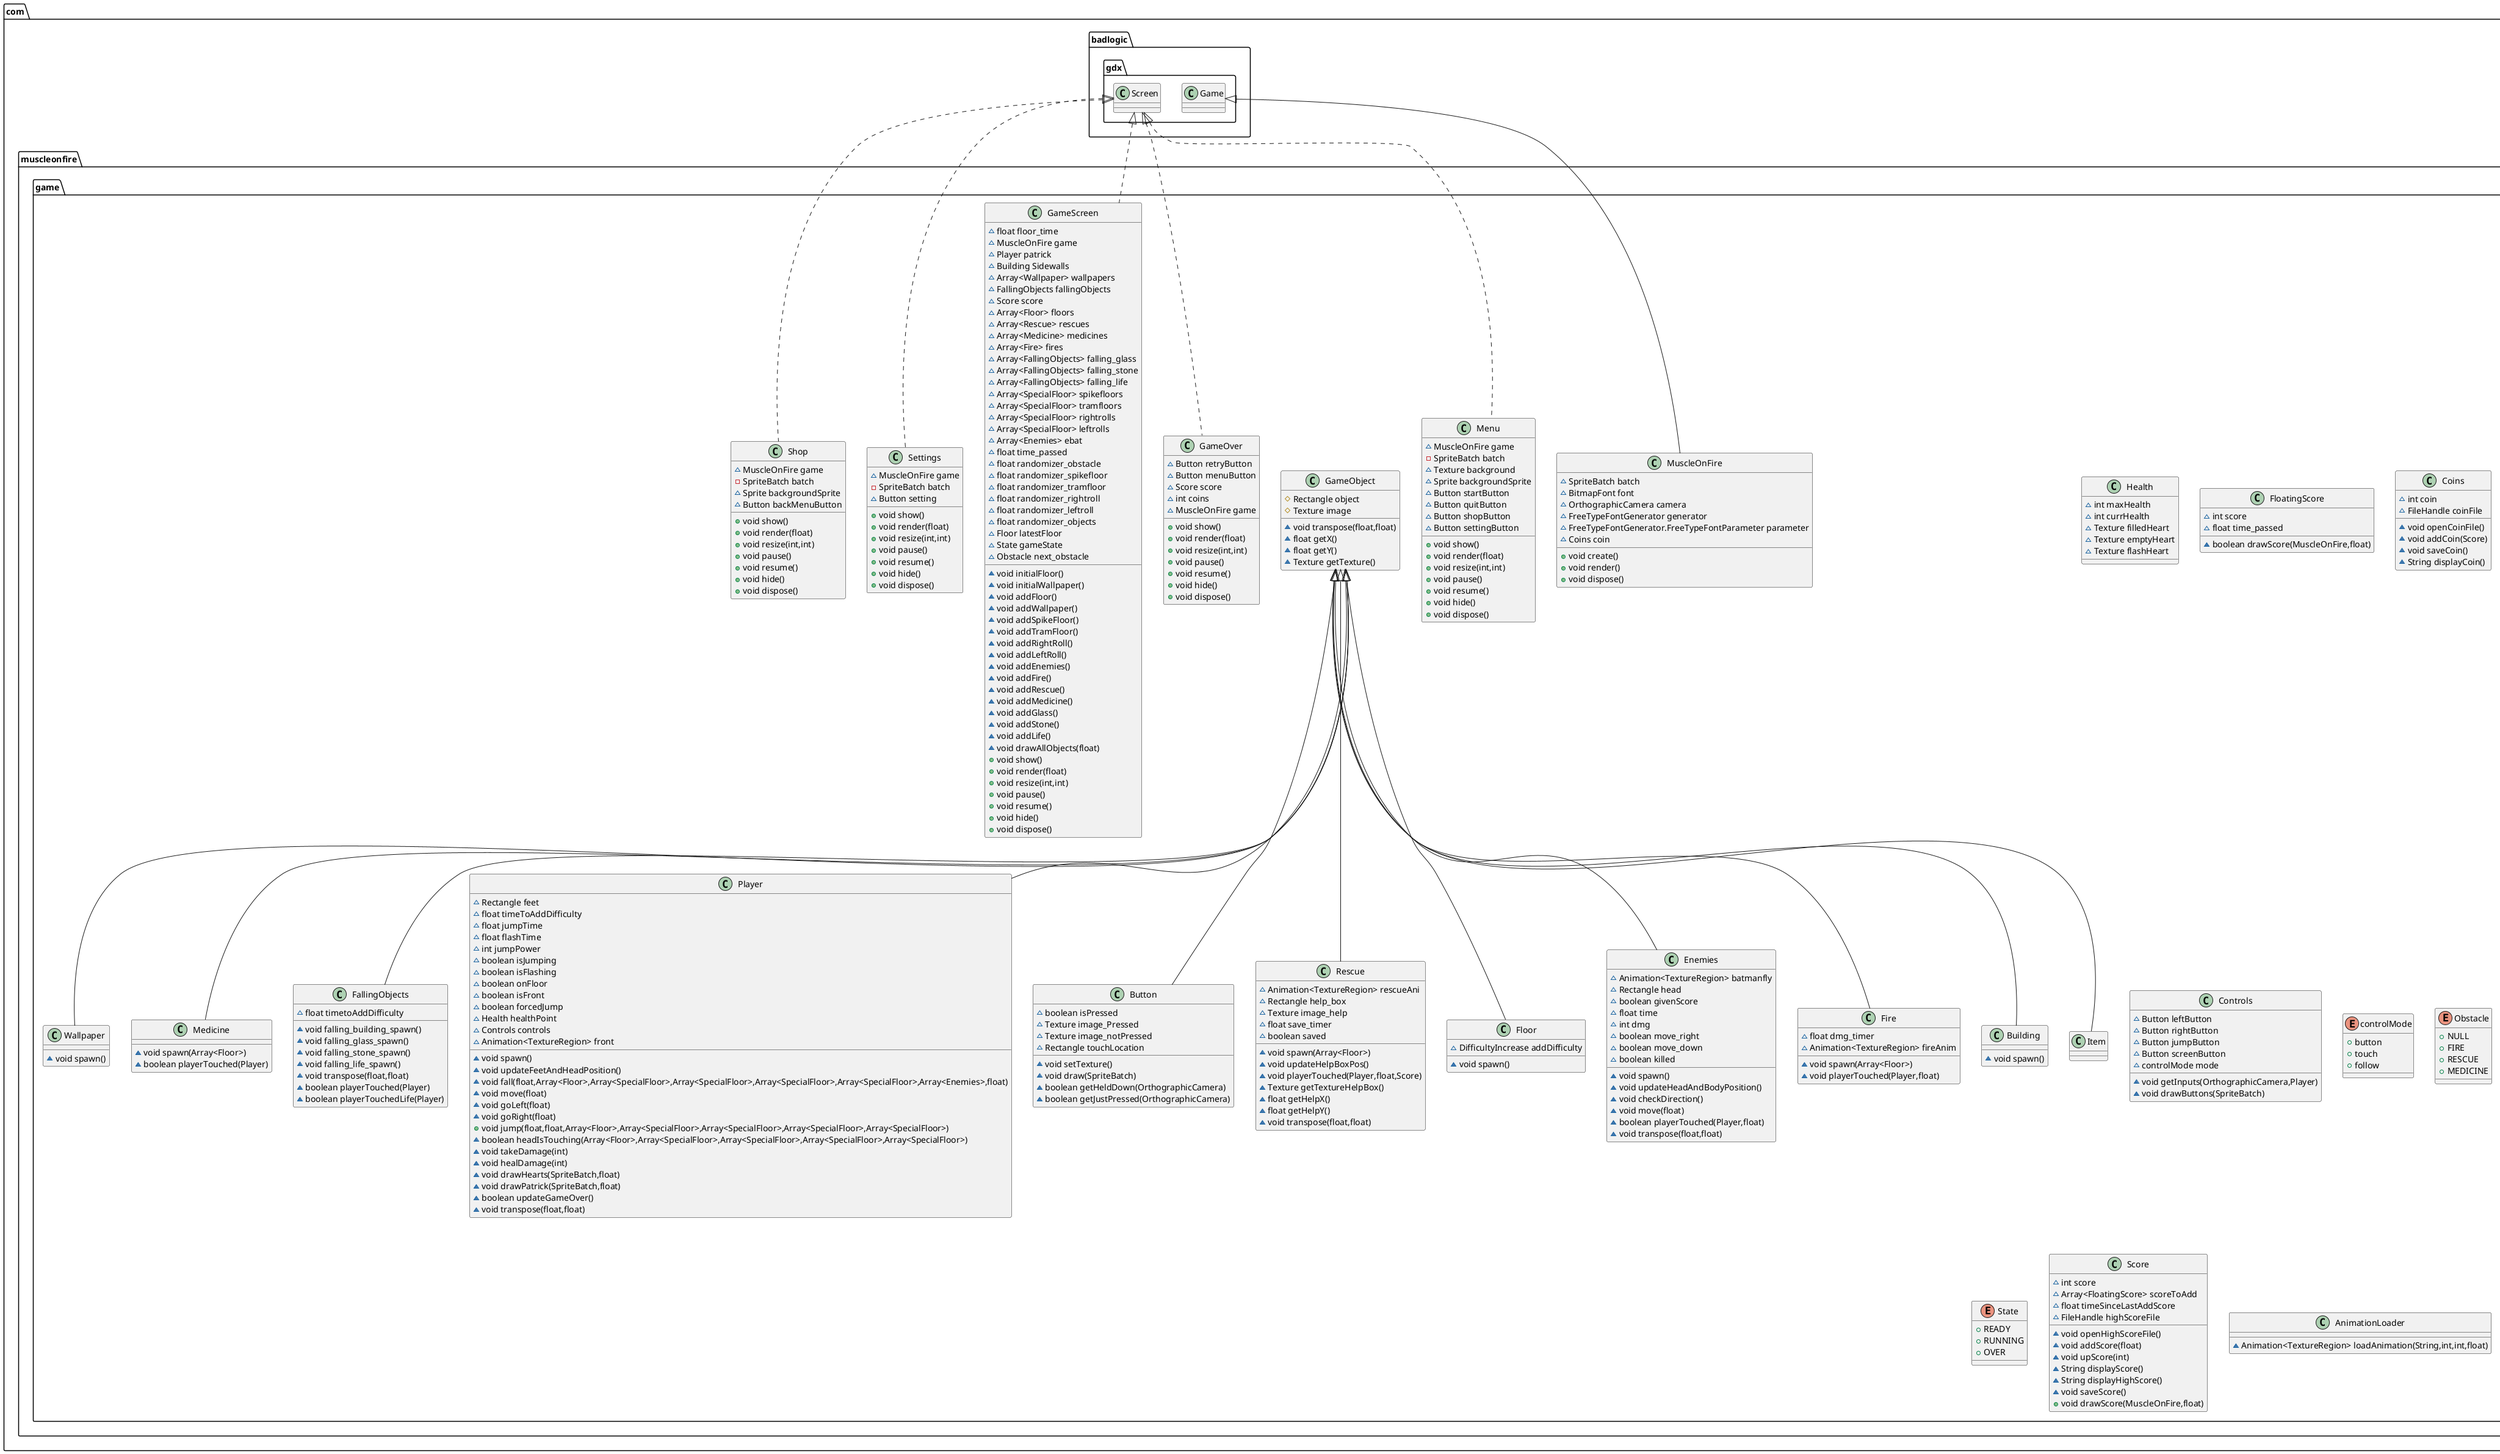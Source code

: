 @startuml
class com.muscleonfire.game.Wallpaper {
~ void spawn()
}
class com.muscleonfire.game.MuscleOnFire {
~ SpriteBatch batch
~ BitmapFont font
~ OrthographicCamera camera
~ FreeTypeFontGenerator generator
~ FreeTypeFontGenerator.FreeTypeFontParameter parameter
~ Coins coin
+ void create()
+ void render()
+ void dispose()
}
class com.muscleonfire.game.Menu {
~ MuscleOnFire game
- SpriteBatch batch
~ Texture background
~ Sprite backgroundSprite
~ Button startButton
~ Button quitButton
~ Button shopButton
~ Button settingButton
+ void show()
+ void render(float)
+ void resize(int,int)
+ void pause()
+ void resume()
+ void hide()
+ void dispose()
}
class com.muscleonfire.game.Health {
~ int maxHealth
~ int currHealth
~ Texture filledHeart
~ Texture emptyHeart
~ Texture flashHeart
}
class com.muscleonfire.game.GameObject {
# Rectangle object
# Texture image
~ void transpose(float,float)
~ float getX()
~ float getY()
~ Texture getTexture()
}
class com.muscleonfire.game.GameOver {
~ Button retryButton
~ Button menuButton
~ Score score
~ int coins
~ MuscleOnFire game
+ void show()
+ void render(float)
+ void resize(int,int)
+ void pause()
+ void resume()
+ void hide()
+ void dispose()
}
class com.muscleonfire.game.FloatingScore {
~ int score
~ float time_passed
~ boolean drawScore(MuscleOnFire,float)
}
class com.muscleonfire.game.Medicine {
~ void spawn(Array<Floor>)
~ boolean playerTouched(Player)
}
class com.muscleonfire.game.FallingObjects {
~ float timetoAddDifficulty
~ void falling_building_spawn()
~ void falling_glass_spawn()
~ void falling_stone_spawn()
~ void falling_life_spawn()
~ void transpose(float,float)
~ boolean playerTouched(Player)
~ boolean playerTouchedLife(Player)
}
class com.muscleonfire.game.Player {
~ Rectangle feet
~ float timeToAddDifficulty
~ float jumpTime
~ float flashTime
~ int jumpPower
~ boolean isJumping
~ boolean isFlashing
~ boolean onFloor
~ boolean isFront
~ boolean forcedJump
~ Health healthPoint
~ Controls controls
~ Animation<TextureRegion> front
~ void spawn()
~ void updateFeetAndHeadPosition()
~ void fall(float,Array<Floor>,Array<SpecialFloor>,Array<SpecialFloor>,Array<SpecialFloor>,Array<SpecialFloor>,Array<Enemies>,float)
~ void move(float)
~ void goLeft(float)
~ void goRight(float)
+ void jump(float,float,Array<Floor>,Array<SpecialFloor>,Array<SpecialFloor>,Array<SpecialFloor>,Array<SpecialFloor>)
~ boolean headIsTouching(Array<Floor>,Array<SpecialFloor>,Array<SpecialFloor>,Array<SpecialFloor>,Array<SpecialFloor>)
~ void takeDamage(int)
~ void healDamage(int)
~ void drawHearts(SpriteBatch,float)
~ void drawPatrick(SpriteBatch,float)
~ boolean updateGameOver()
~ void transpose(float,float)
}
class com.muscleonfire.game.Button {
~ boolean isPressed
~ Texture image_Pressed
~ Texture image_notPressed
~ Rectangle touchLocation
~ void setTexture()
~ void draw(SpriteBatch)
~ boolean getHeldDown(OrthographicCamera)
~ boolean getJustPressed(OrthographicCamera)
}
class com.muscleonfire.game.Rescue {
~ Animation<TextureRegion> rescueAni
~ Rectangle help_box
~ Texture image_help
~ float save_timer
~ boolean saved
~ void spawn(Array<Floor>)
~ void updateHelpBoxPos()
~ void playerTouched(Player,float,Score)
~ Texture getTextureHelpBox()
~ float getHelpX()
~ float getHelpY()
~ void transpose(float,float)
}
class com.muscleonfire.game.Coins {
~ int coin
~ FileHandle coinFile
~ void openCoinFile()
~ void addCoin(Score)
~ void saveCoin()
~ String displayCoin()
}
class com.muscleonfire.game.Controls {
~ Button leftButton
~ Button rightButton
~ Button jumpButton
~ Button screenButton
~ controlMode mode
~ void getInputs(OrthographicCamera,Player)
~ void drawButtons(SpriteBatch)
}
enum com.muscleonfire.game.controlMode {
+  button
+  touch
+  follow
}
class com.muscleonfire.game.Floor {
~ DifficultyIncrease addDifficulty
~ void spawn()
}
class com.muscleonfire.game.GameScreen {
~ float floor_time
~ MuscleOnFire game
~ Player patrick
~ Building Sidewalls
~ Array<Wallpaper> wallpapers
~ FallingObjects fallingObjects
~ Score score
~ Array<Floor> floors
~ Array<Rescue> rescues
~ Array<Medicine> medicines
~ Array<Fire> fires
~ Array<FallingObjects> falling_glass
~ Array<FallingObjects> falling_stone
~ Array<FallingObjects> falling_life
~ Array<SpecialFloor> spikefloors
~ Array<SpecialFloor> tramfloors
~ Array<SpecialFloor> rightrolls
~ Array<SpecialFloor> leftrolls
~ Array<Enemies> ebat
~ float time_passed
~ float randomizer_obstacle
~ float randomizer_spikefloor
~ float randomizer_tramfloor
~ float randomizer_rightroll
~ float randomizer_leftroll
~ float randomizer_objects
~ Floor latestFloor
~ State gameState
~ Obstacle next_obstacle
~ void initialFloor()
~ void initialWallpaper()
~ void addFloor()
~ void addWallpaper()
~ void addSpikeFloor()
~ void addTramFloor()
~ void addRightRoll()
~ void addLeftRoll()
~ void addEnemies()
~ void addFire()
~ void addRescue()
~ void addMedicine()
~ void addGlass()
~ void addStone()
~ void addLife()
~ void drawAllObjects(float)
+ void show()
+ void render(float)
+ void resize(int,int)
+ void pause()
+ void resume()
+ void hide()
+ void dispose()
}
enum com.muscleonfire.game.Obstacle {
+  NULL
+  FIRE
+  RESCUE
+  MEDICINE
}
enum com.muscleonfire.game.State {
+  READY
+  RUNNING
+  OVER
}
class com.muscleonfire.game.Enemies {
~ Animation<TextureRegion> batmanfly
~ Rectangle head
~ boolean givenScore
~ float time
~ int dmg
~ boolean move_right
~ boolean move_down
~ boolean killed
~ void spawn()
~ void updateHeadAndBodyPosition()
~ void checkDirection()
~ void move(float)
~ boolean playerTouched(Player,float)
~ void transpose(float,float)
}
class com.muscleonfire.game.Settings {
~ MuscleOnFire game
- SpriteBatch batch
~ Button setting
+ void show()
+ void render(float)
+ void resize(int,int)
+ void pause()
+ void resume()
+ void hide()
+ void dispose()
}
class com.muscleonfire.game.Fire {
~ float dmg_timer
~ Animation<TextureRegion> fireAnim
~ void spawn(Array<Floor>)
~ void playerTouched(Player,float)
}
class com.muscleonfire.game.Score {
~ int score
~ Array<FloatingScore> scoreToAdd
~ float timeSinceLastAddScore
~ FileHandle highScoreFile
~ void openHighScoreFile()
~ void addScore(float)
~ void upScore(int)
~ String displayScore()
~ String displayHighScore()
~ void saveScore()
+ void drawScore(MuscleOnFire,float)
}
class com.muscleonfire.game.Building {
~ void spawn()
}
class com.muscleonfire.game.AnimationLoader {
~ Animation<TextureRegion> loadAnimation(String,int,int,float)
}
class com.muscleonfire.game.Shop {
~ MuscleOnFire game
- SpriteBatch batch
~ Sprite backgroundSprite
~ Button backMenuButton
+ void show()
+ void render(float)
+ void resize(int,int)
+ void pause()
+ void resume()
+ void hide()
+ void dispose()
}
class com.muscleonfire.game.Item {
}


com.muscleonfire.game.GameObject <|-- com.muscleonfire.game.Wallpaper
com.badlogic.gdx.Game <|-- com.muscleonfire.game.MuscleOnFire
com.badlogic.gdx.Screen <|.. com.muscleonfire.game.Menu
com.badlogic.gdx.Screen <|.. com.muscleonfire.game.GameOver
com.muscleonfire.game.GameObject <|-- com.muscleonfire.game.Medicine
com.muscleonfire.game.GameObject <|-- com.muscleonfire.game.FallingObjects
com.muscleonfire.game.GameObject <|-- com.muscleonfire.game.Player
com.muscleonfire.game.GameObject <|-- com.muscleonfire.game.Button
com.muscleonfire.game.GameObject <|-- com.muscleonfire.game.Rescue
com.muscleonfire.game.GameObject <|-- com.muscleonfire.game.Floor
com.badlogic.gdx.Screen <|.. com.muscleonfire.game.GameScreen
com.muscleonfire.game.GameObject <|-- com.muscleonfire.game.Enemies
com.badlogic.gdx.Screen <|.. com.muscleonfire.game.Settings
com.muscleonfire.game.GameObject <|-- com.muscleonfire.game.Fire
com.muscleonfire.game.GameObject <|-- com.muscleonfire.game.Building
com.badlogic.gdx.Screen <|.. com.muscleonfire.game.Shop
com.muscleonfire.game.GameObject <|-- com.muscleonfire.game.Item
@enduml